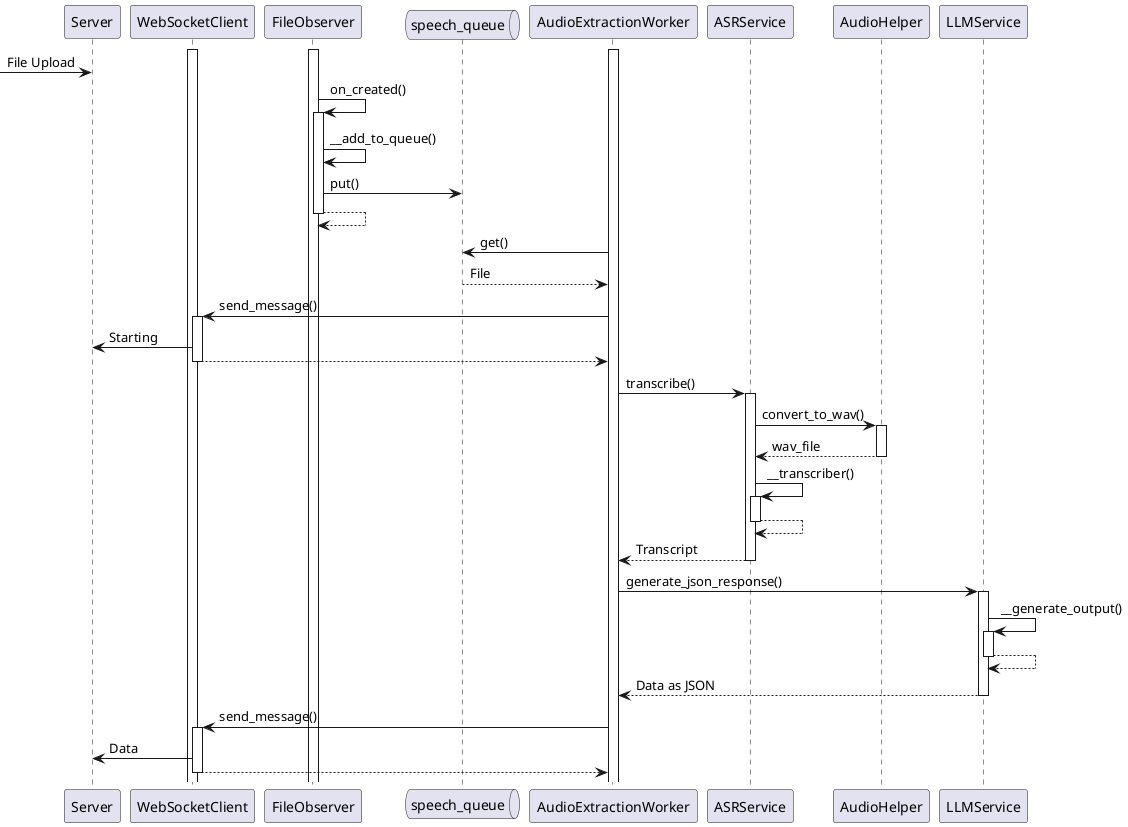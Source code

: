 @startuml

participant Server
participant WebSocketClient
participant FileObserver
queue speech_queue
participant AudioExtractionWorker
participant ASRService
participant AudioHelper
participant LLMService


activate WebSocketClient
activate AudioExtractionWorker
activate FileObserver
 -> Server : File Upload
FileObserver -> FileObserver : on_created()
activate FileObserver
FileObserver -> FileObserver : __add_to_queue()
FileObserver -> speech_queue : put()
return

AudioExtractionWorker -> speech_queue : get()
return File
AudioExtractionWorker -> WebSocketClient : send_message()
activate WebSocketClient
WebSocketClient -> Server : Starting
return

AudioExtractionWorker -> ASRService : transcribe()
activate ASRService
ASRService -> AudioHelper : convert_to_wav()
activate AudioHelper
return wav_file
ASRService -> ASRService : __transcriber()
activate ASRService
return
return Transcript

AudioExtractionWorker -> LLMService : generate_json_response()
activate LLMService
LLMService -> LLMService : __generate_output()
activate LLMService
return
return Data as JSON

AudioExtractionWorker -> WebSocketClient : send_message()
activate WebSocketClient
WebSocketClient -> Server : Data
return





@enduml